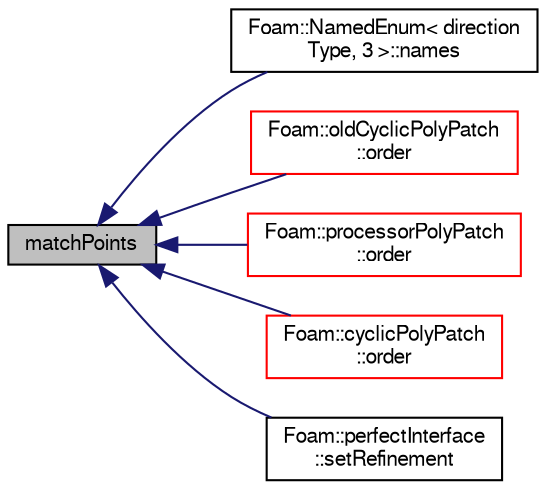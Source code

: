 digraph "matchPoints"
{
  bgcolor="transparent";
  edge [fontname="FreeSans",fontsize="10",labelfontname="FreeSans",labelfontsize="10"];
  node [fontname="FreeSans",fontsize="10",shape=record];
  rankdir="LR";
  Node111814 [label="matchPoints",height=0.2,width=0.4,color="black", fillcolor="grey75", style="filled", fontcolor="black"];
  Node111814 -> Node111815 [dir="back",color="midnightblue",fontsize="10",style="solid",fontname="FreeSans"];
  Node111815 [label="Foam::NamedEnum\< direction\lType, 3 \>::names",height=0.2,width=0.4,color="black",URL="$a25998.html#a7350da3a0edd92cd11e6c479c9967dc8"];
  Node111814 -> Node111816 [dir="back",color="midnightblue",fontsize="10",style="solid",fontname="FreeSans"];
  Node111816 [label="Foam::oldCyclicPolyPatch\l::order",height=0.2,width=0.4,color="red",URL="$a27450.html#aa9533329384a73e819a040bcde1b4b3d",tooltip="Return new ordering for primitivePatch. "];
  Node111814 -> Node111820 [dir="back",color="midnightblue",fontsize="10",style="solid",fontname="FreeSans"];
  Node111820 [label="Foam::processorPolyPatch\l::order",height=0.2,width=0.4,color="red",URL="$a27454.html#aa9533329384a73e819a040bcde1b4b3d",tooltip="Return new ordering for primitivePatch. "];
  Node111814 -> Node111831 [dir="back",color="midnightblue",fontsize="10",style="solid",fontname="FreeSans"];
  Node111831 [label="Foam::cyclicPolyPatch\l::order",height=0.2,width=0.4,color="red",URL="$a27434.html#aa9533329384a73e819a040bcde1b4b3d",tooltip="Return new ordering for primitivePatch. "];
  Node111814 -> Node111996 [dir="back",color="midnightblue",fontsize="10",style="solid",fontname="FreeSans"];
  Node111996 [label="Foam::perfectInterface\l::setRefinement",height=0.2,width=0.4,color="black",URL="$a21586.html#a7253b581bef08b26159ea0e738a8883a",tooltip="Insert the layer addition/removal instructions. "];
}
